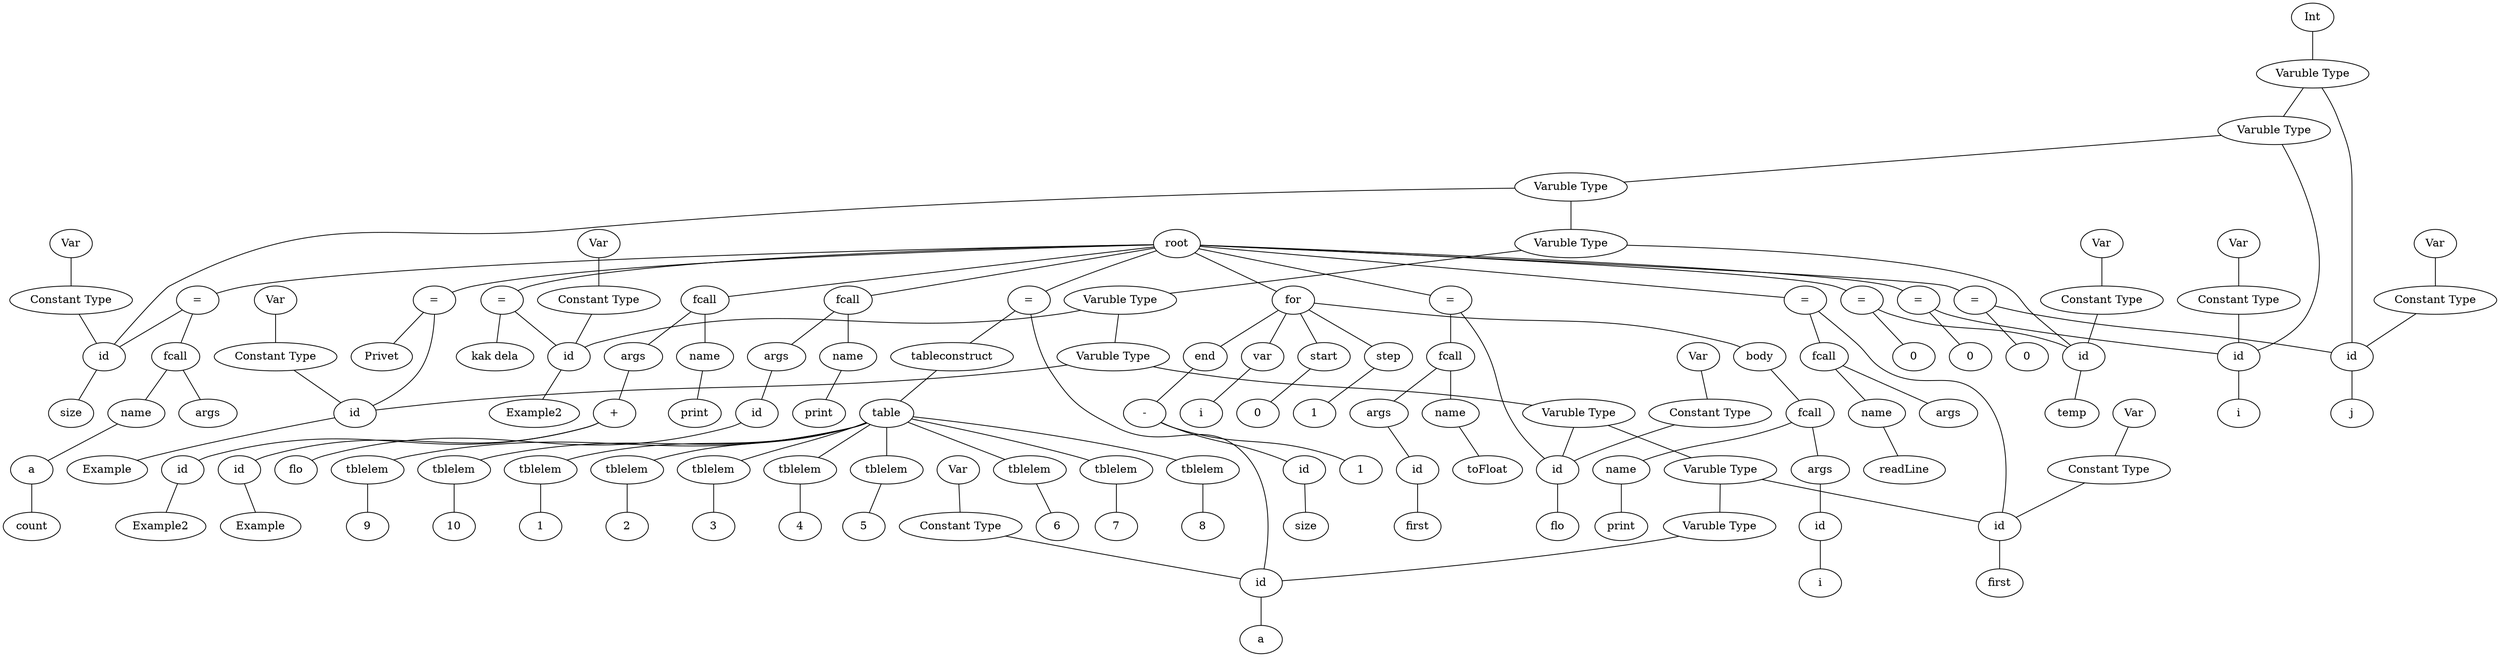 graph graphname {
root;
assign0[label = "="];
root--assign0;
expr0[label = "id"];
assign0--expr0;
type0[label = "Varuble Type"];
type0--expr0;
type1[label = "Int"];
type1--type0;
consttype0[label = "Constant Type"];
consttype0--expr0;
consttype1[label = "Var"];
consttype1--consttype0;
expr1[label = "a"];
expr0--expr1;
expr2[label = "tableconstruct"];
assign0--expr2;
table0[label = "table"];
expr2--table0;
table00[label = "tblelem"];
table0--table00;
expr3[label = "1"];
table00--expr3;
table01[label = "tblelem"];
table0--table01;
expr4[label = "2"];
table01--expr4;
table02[label = "tblelem"];
table0--table02;
expr5[label = "3"];
table02--expr5;
table03[label = "tblelem"];
table0--table03;
expr6[label = "4"];
table03--expr6;
table04[label = "tblelem"];
table0--table04;
expr7[label = "5"];
table04--expr7;
table05[label = "tblelem"];
table0--table05;
expr8[label = "6"];
table05--expr8;
table06[label = "tblelem"];
table0--table06;
expr9[label = "7"];
table06--expr9;
table07[label = "tblelem"];
table0--table07;
expr10[label = "8"];
table07--expr10;
table08[label = "tblelem"];
table0--table08;
expr11[label = "9"];
table08--expr11;
table09[label = "tblelem"];
table0--table09;
expr12[label = "10"];
table09--expr12;
assign1[label = "="];
root--assign1;
expr13[label = "id"];
assign1--expr13;
type1[label = "Varuble Type"];
type1--expr13;
type2[label = "Void"];
type2--type1;
consttype2[label = "Constant Type"];
consttype2--expr13;
consttype3[label = "Var"];
consttype3--consttype2;
expr14[label = "first"];
expr13--expr14;
expr15[label = "fcall"];
assign1--expr15;
expr15name[label = "name"];
expr16[label = "readLine"];
expr15name--expr16;
expr15--expr15name;
expr15args[label = " args "];
expr15 -- expr15args;
assign2[label = "="];
root--assign2;
expr17[label = "id"];
assign2--expr17;
type2[label = "Varuble Type"];
type2--expr17;
type3[label = "Float"];
type3--type2;
consttype4[label = "Constant Type"];
consttype4--expr17;
consttype5[label = "Var"];
consttype5--consttype4;
expr18[label = "flo"];
expr17--expr18;
expr19[label = "fcall"];
assign2--expr19;
expr19name[label = "name"];
expr20[label = "toFloat"];
expr19name--expr20;
expr19--expr19name;
expr19args[label = " args "];
expr19 -- expr19args;
expr21[label = "id"];
expr19args--expr21;
expr22[label = "first"];
expr21--expr22;
expr23[label = "fcall"];
root--expr23;
expr23name[label = "name"];
expr24[label = "print"];
expr23name--expr24;
expr23--expr23name;
expr23args[label = " args "];
expr23 -- expr23args;
expr25[label = "id"];
expr23args--expr25;
expr26[label = "flo"];
expr25--expr26;
assign3[label = "="];
root--assign3;
expr27[label = "id"];
assign3--expr27;
type3[label = "Varuble Type"];
type3--expr27;
type4[label = "String"];
type4--type3;
consttype6[label = "Constant Type"];
consttype6--expr27;
consttype7[label = "Var"];
consttype7--consttype6;
expr28[label = "Example"];
expr27--expr28;
expr29[label = "Privet"];
assign3--expr29;
assign4[label = "="];
root--assign4;
expr30[label = "id"];
assign4--expr30;
type4[label = "Varuble Type"];
type4--expr30;
type5[label = "String"];
type5--type4;
consttype8[label = "Constant Type"];
consttype8--expr30;
consttype9[label = "Var"];
consttype9--consttype8;
expr31[label = "Example2"];
expr30--expr31;
expr32[label = "kak dela"];
assign4--expr32;
expr33[label = "fcall"];
root--expr33;
expr33name[label = "name"];
expr34[label = "print"];
expr33name--expr34;
expr33--expr33name;
expr33args[label = " args "];
expr33 -- expr33args;
expr35[label = "+"];
expr33args--expr35;
expr36[label = "id"];
expr35--expr36;
expr37[label = "Example"];
expr36--expr37;
expr38[label = "id"];
expr35--expr38;
expr39[label = "Example2"];
expr38--expr39;
assign5[label = "="];
root--assign5;
expr40[label = "id"];
assign5--expr40;
type5[label = "Varuble Type"];
type5--expr40;
type6[label = "Int"];
type6--type5;
consttype10[label = "Constant Type"];
consttype10--expr40;
consttype11[label = "Var"];
consttype11--consttype10;
expr41[label = "temp"];
expr40--expr41;
expr42[label = "0"];
assign5--expr42;
assign6[label = "="];
root--assign6;
expr43[label = "id"];
assign6--expr43;
type6[label = "Varuble Type"];
type6--expr43;
type7[label = "Void"];
type7--type6;
consttype12[label = "Constant Type"];
consttype12--expr43;
consttype13[label = "Var"];
consttype13--consttype12;
expr44[label = "size"];
expr43--expr44;
expr45[label = "fcall"];
assign6--expr45;
expr45name[label = "name"];
expr46[label = "a"];
expr45name--expr46;
expr47[label = "count"];
expr46--expr47;
expr45--expr45name;
expr45args[label = " args "];
expr45 -- expr45args;
assign7[label = "="];
root--assign7;
expr48[label = "id"];
assign7--expr48;
type7[label = "Varuble Type"];
type7--expr48;
type8[label = "Int"];
type8--type7;
consttype14[label = "Constant Type"];
consttype14--expr48;
consttype15[label = "Var"];
consttype15--consttype14;
expr49[label = "i"];
expr48--expr49;
expr50[label = "0"];
assign7--expr50;
assign8[label = "="];
root--assign8;
expr51[label = "id"];
assign8--expr51;
type8[label = "Varuble Type"];
type8--expr51;
type9[label = "Int"];
type9--type8;
consttype16[label = "Constant Type"];
consttype16--expr51;
consttype17[label = "Var"];
consttype17--consttype16;
expr52[label = "j"];
expr51--expr52;
expr53[label = "0"];
assign8--expr53;
for0[label = "for"];
root--for0;
for0body[label = "body"];
for0--for0body;expr54[label = "fcall"];
for0body--expr54;
expr54name[label = "name"];
expr55[label = "print"];
expr54name--expr55;
expr54--expr54name;
expr54args[label = " args "];
expr54 -- expr54args;
expr56[label = "id"];
expr54args--expr56;
expr57[label = "i"];
expr56--expr57;
for0varname[label = "var"];
for0--for0varname;expr58[label = "i"];
for0varname--expr58;
for0start[label = "start"];
for0--for0start;expr59[label = "0"];
for0start--expr59;
for0end[label = "end"];
for0--for0end;expr60[label = "-"];
for0end--expr60;
expr61[label = "id"];
expr60--expr61;
expr62[label = "size"];
expr61--expr62;
expr63[label = "1"];
expr60--expr63;
for0step[label = "step"];
for0--for0step;expr64[label = "1"];
for0step--expr64;
}
